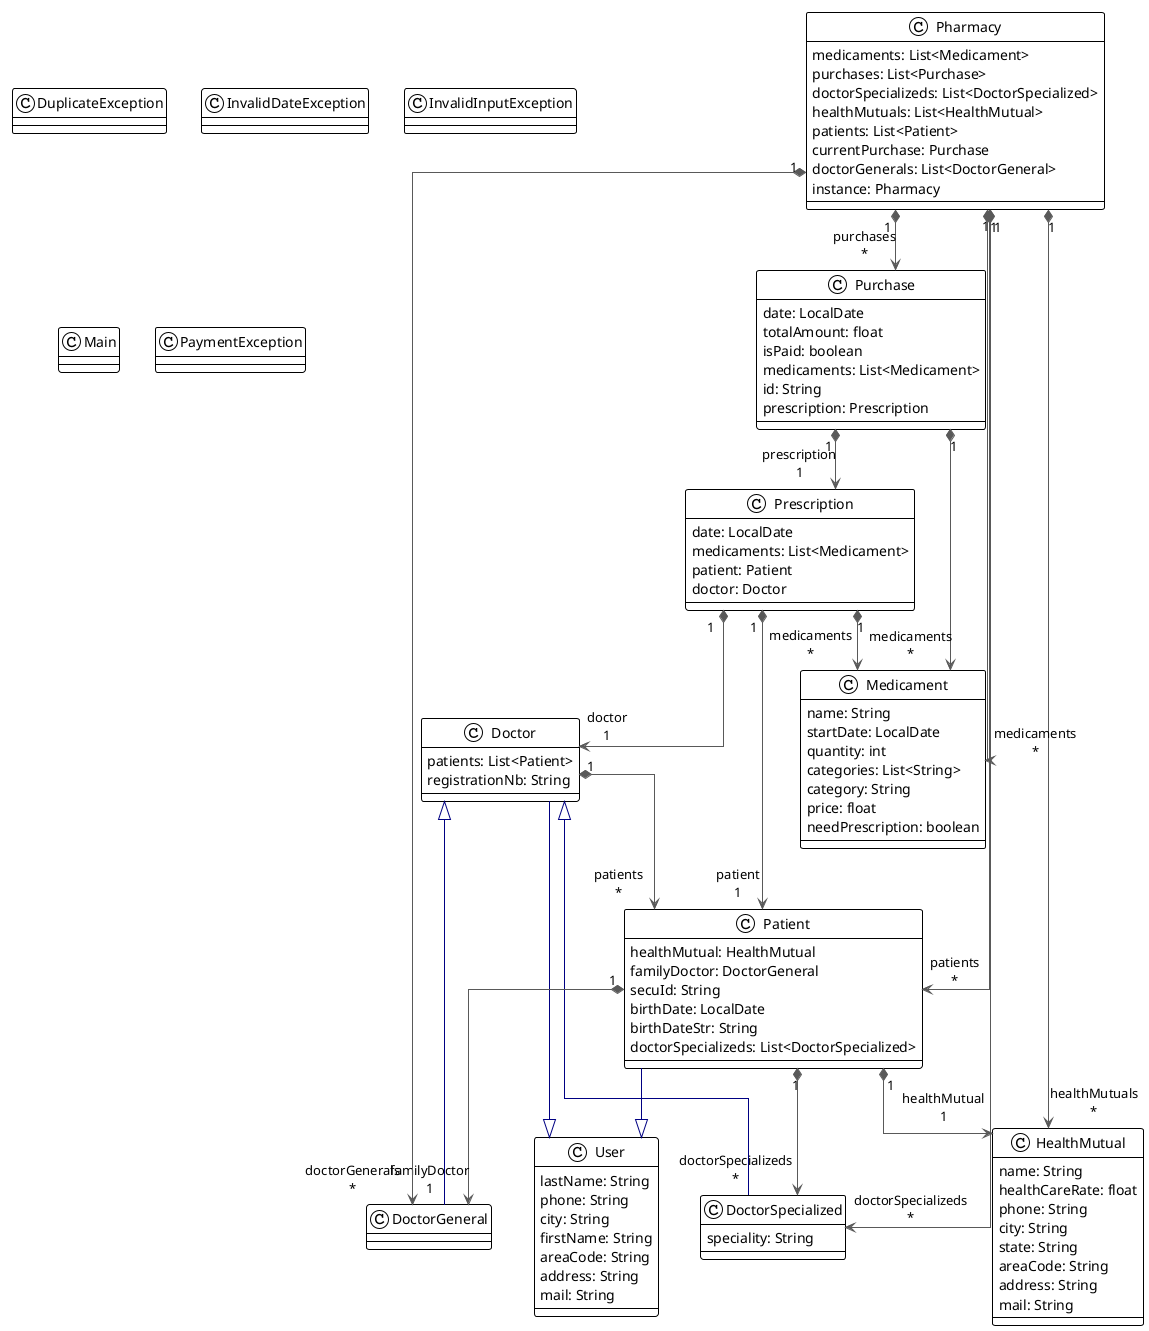@startuml

!theme plain
top to bottom direction
skinparam linetype ortho

class Doctor {
   patients: List<Patient>
   registrationNb: String
}
class DoctorGeneral
class DoctorSpecialized {
   speciality: String
}
class DuplicateException
class HealthMutual {
   name: String
   healthCareRate: float
   phone: String
   city: String
   state: String
   areaCode: String
   address: String
   mail: String
}
class InvalidDateException
class InvalidInputException
class Main
class Medicament {
   name: String
   startDate: LocalDate
   quantity: int
   categories: List<String>
   category: String
   price: float
   needPrescription: boolean
}
class Patient {
   healthMutual: HealthMutual
   familyDoctor: DoctorGeneral
   secuId: String
   birthDate: LocalDate
   birthDateStr: String
   doctorSpecializeds: List<DoctorSpecialized>
}
class PaymentException
class Pharmacy {
   medicaments: List<Medicament>
   purchases: List<Purchase>
   doctorSpecializeds: List<DoctorSpecialized>
   healthMutuals: List<HealthMutual>
   patients: List<Patient>
   currentPurchase: Purchase
   doctorGenerals: List<DoctorGeneral>
   instance: Pharmacy
}
class Prescription {
   date: LocalDate
   medicaments: List<Medicament>
   patient: Patient
   doctor: Doctor
}
class Purchase {
   date: LocalDate
   totalAmount: float
   isPaid: boolean
   medicaments: List<Medicament>
   id: String
   prescription: Prescription
}
class User {
   lastName: String
   phone: String
   city: String
   firstName: String
   areaCode: String
   address: String
   mail: String
}

Doctor                "1" *-[#595959,plain]-> "patients\n*" Patient               
Doctor                 -[#000082,plain]-^  User                  
DoctorGeneral          -[#000082,plain]-^  Doctor                
DoctorSpecialized      -[#000082,plain]-^  Doctor                
Patient               "1" *-[#595959,plain]-> "familyDoctor\n1" DoctorGeneral         
Patient               "1" *-[#595959,plain]-> "doctorSpecializeds\n*" DoctorSpecialized     
Patient               "1" *-[#595959,plain]-> "healthMutual\n1" HealthMutual          
Patient                -[#000082,plain]-^  User                  
Pharmacy              "1" *-[#595959,plain]-> "doctorGenerals\n*" DoctorGeneral         
Pharmacy              "1" *-[#595959,plain]-> "doctorSpecializeds\n*" DoctorSpecialized     
Pharmacy              "1" *-[#595959,plain]-> "healthMutuals\n*" HealthMutual          
Pharmacy              "1" *-[#595959,plain]-> "medicaments\n*" Medicament            
Pharmacy              "1" *-[#595959,plain]-> "patients\n*" Patient               
Pharmacy              "1" *-[#595959,plain]-> "purchases\n*" Purchase              
Prescription          "1" *-[#595959,plain]-> "doctor\n1" Doctor                
Prescription          "1" *-[#595959,plain]-> "medicaments\n*" Medicament            
Prescription          "1" *-[#595959,plain]-> "patient\n1" Patient               
Purchase              "1" *-[#595959,plain]-> "medicaments\n*" Medicament            
Purchase              "1" *-[#595959,plain]-> "prescription\n1" Prescription          
@enduml
